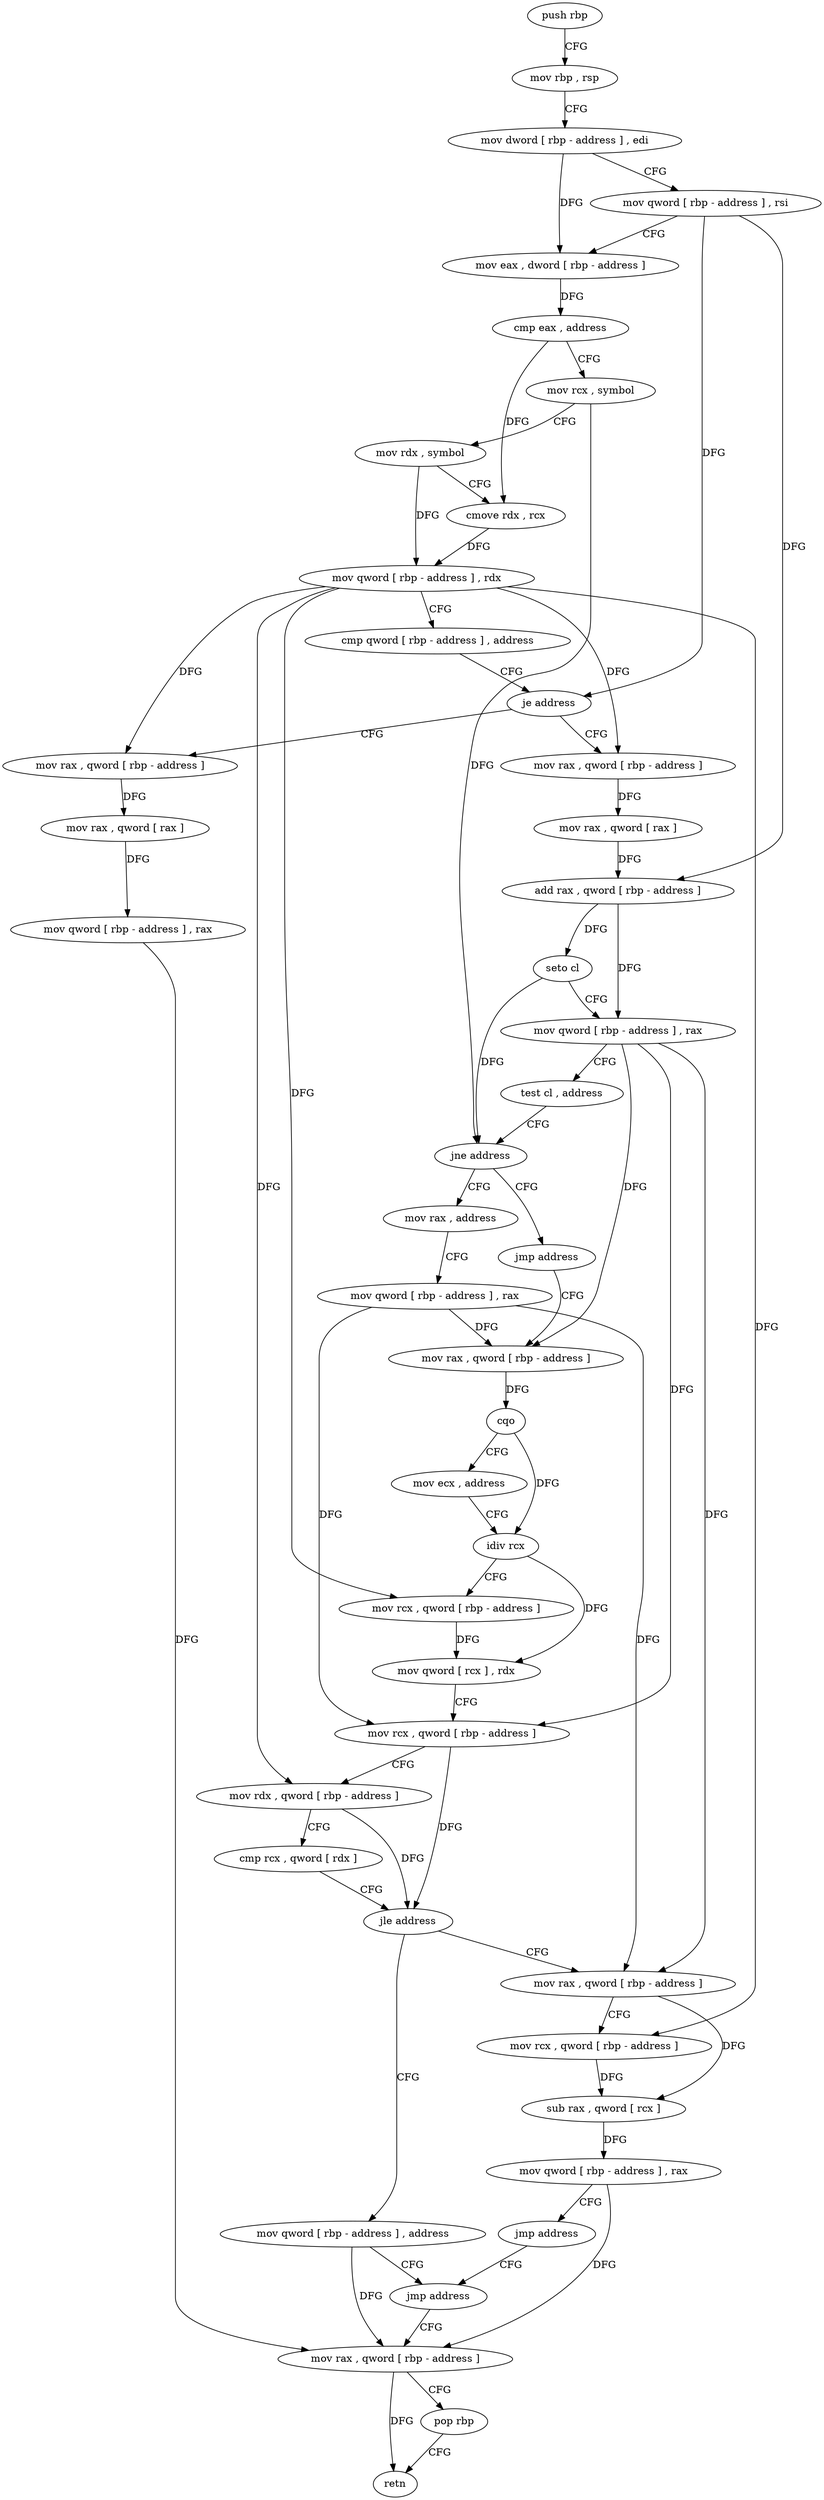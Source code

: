 digraph "func" {
"4252528" [label = "push rbp" ]
"4252529" [label = "mov rbp , rsp" ]
"4252532" [label = "mov dword [ rbp - address ] , edi" ]
"4252535" [label = "mov qword [ rbp - address ] , rsi" ]
"4252539" [label = "mov eax , dword [ rbp - address ]" ]
"4252542" [label = "cmp eax , address" ]
"4252545" [label = "mov rcx , symbol" ]
"4252555" [label = "mov rdx , symbol" ]
"4252565" [label = "cmove rdx , rcx" ]
"4252569" [label = "mov qword [ rbp - address ] , rdx" ]
"4252573" [label = "cmp qword [ rbp - address ] , address" ]
"4252578" [label = "je address" ]
"4252701" [label = "mov rax , qword [ rbp - address ]" ]
"4252584" [label = "mov rax , qword [ rbp - address ]" ]
"4252705" [label = "mov rax , qword [ rax ]" ]
"4252708" [label = "mov qword [ rbp - address ] , rax" ]
"4252712" [label = "mov rax , qword [ rbp - address ]" ]
"4252588" [label = "mov rax , qword [ rax ]" ]
"4252591" [label = "add rax , qword [ rbp - address ]" ]
"4252595" [label = "seto cl" ]
"4252598" [label = "mov qword [ rbp - address ] , rax" ]
"4252602" [label = "test cl , address" ]
"4252605" [label = "jne address" ]
"4252616" [label = "mov rax , address" ]
"4252611" [label = "jmp address" ]
"4252626" [label = "mov qword [ rbp - address ] , rax" ]
"4252630" [label = "mov rax , qword [ rbp - address ]" ]
"4252688" [label = "mov qword [ rbp - address ] , address" ]
"4252696" [label = "jmp address" ]
"4252668" [label = "mov rax , qword [ rbp - address ]" ]
"4252672" [label = "mov rcx , qword [ rbp - address ]" ]
"4252676" [label = "sub rax , qword [ rcx ]" ]
"4252679" [label = "mov qword [ rbp - address ] , rax" ]
"4252683" [label = "jmp address" ]
"4252634" [label = "cqo" ]
"4252636" [label = "mov ecx , address" ]
"4252641" [label = "idiv rcx" ]
"4252644" [label = "mov rcx , qword [ rbp - address ]" ]
"4252648" [label = "mov qword [ rcx ] , rdx" ]
"4252651" [label = "mov rcx , qword [ rbp - address ]" ]
"4252655" [label = "mov rdx , qword [ rbp - address ]" ]
"4252659" [label = "cmp rcx , qword [ rdx ]" ]
"4252662" [label = "jle address" ]
"4252716" [label = "pop rbp" ]
"4252717" [label = "retn" ]
"4252528" -> "4252529" [ label = "CFG" ]
"4252529" -> "4252532" [ label = "CFG" ]
"4252532" -> "4252535" [ label = "CFG" ]
"4252532" -> "4252539" [ label = "DFG" ]
"4252535" -> "4252539" [ label = "CFG" ]
"4252535" -> "4252578" [ label = "DFG" ]
"4252535" -> "4252591" [ label = "DFG" ]
"4252539" -> "4252542" [ label = "DFG" ]
"4252542" -> "4252545" [ label = "CFG" ]
"4252542" -> "4252565" [ label = "DFG" ]
"4252545" -> "4252555" [ label = "CFG" ]
"4252545" -> "4252605" [ label = "DFG" ]
"4252555" -> "4252565" [ label = "CFG" ]
"4252555" -> "4252569" [ label = "DFG" ]
"4252565" -> "4252569" [ label = "DFG" ]
"4252569" -> "4252573" [ label = "CFG" ]
"4252569" -> "4252701" [ label = "DFG" ]
"4252569" -> "4252584" [ label = "DFG" ]
"4252569" -> "4252644" [ label = "DFG" ]
"4252569" -> "4252655" [ label = "DFG" ]
"4252569" -> "4252672" [ label = "DFG" ]
"4252573" -> "4252578" [ label = "CFG" ]
"4252578" -> "4252701" [ label = "CFG" ]
"4252578" -> "4252584" [ label = "CFG" ]
"4252701" -> "4252705" [ label = "DFG" ]
"4252584" -> "4252588" [ label = "DFG" ]
"4252705" -> "4252708" [ label = "DFG" ]
"4252708" -> "4252712" [ label = "DFG" ]
"4252712" -> "4252716" [ label = "CFG" ]
"4252712" -> "4252717" [ label = "DFG" ]
"4252588" -> "4252591" [ label = "DFG" ]
"4252591" -> "4252595" [ label = "DFG" ]
"4252591" -> "4252598" [ label = "DFG" ]
"4252595" -> "4252598" [ label = "CFG" ]
"4252595" -> "4252605" [ label = "DFG" ]
"4252598" -> "4252602" [ label = "CFG" ]
"4252598" -> "4252630" [ label = "DFG" ]
"4252598" -> "4252651" [ label = "DFG" ]
"4252598" -> "4252668" [ label = "DFG" ]
"4252602" -> "4252605" [ label = "CFG" ]
"4252605" -> "4252616" [ label = "CFG" ]
"4252605" -> "4252611" [ label = "CFG" ]
"4252616" -> "4252626" [ label = "CFG" ]
"4252611" -> "4252630" [ label = "CFG" ]
"4252626" -> "4252630" [ label = "DFG" ]
"4252626" -> "4252651" [ label = "DFG" ]
"4252626" -> "4252668" [ label = "DFG" ]
"4252630" -> "4252634" [ label = "DFG" ]
"4252688" -> "4252696" [ label = "CFG" ]
"4252688" -> "4252712" [ label = "DFG" ]
"4252696" -> "4252712" [ label = "CFG" ]
"4252668" -> "4252672" [ label = "CFG" ]
"4252668" -> "4252676" [ label = "DFG" ]
"4252672" -> "4252676" [ label = "DFG" ]
"4252676" -> "4252679" [ label = "DFG" ]
"4252679" -> "4252683" [ label = "CFG" ]
"4252679" -> "4252712" [ label = "DFG" ]
"4252683" -> "4252696" [ label = "CFG" ]
"4252634" -> "4252636" [ label = "CFG" ]
"4252634" -> "4252641" [ label = "DFG" ]
"4252636" -> "4252641" [ label = "CFG" ]
"4252641" -> "4252644" [ label = "CFG" ]
"4252641" -> "4252648" [ label = "DFG" ]
"4252644" -> "4252648" [ label = "DFG" ]
"4252648" -> "4252651" [ label = "CFG" ]
"4252651" -> "4252655" [ label = "CFG" ]
"4252651" -> "4252662" [ label = "DFG" ]
"4252655" -> "4252659" [ label = "CFG" ]
"4252655" -> "4252662" [ label = "DFG" ]
"4252659" -> "4252662" [ label = "CFG" ]
"4252662" -> "4252688" [ label = "CFG" ]
"4252662" -> "4252668" [ label = "CFG" ]
"4252716" -> "4252717" [ label = "CFG" ]
}
